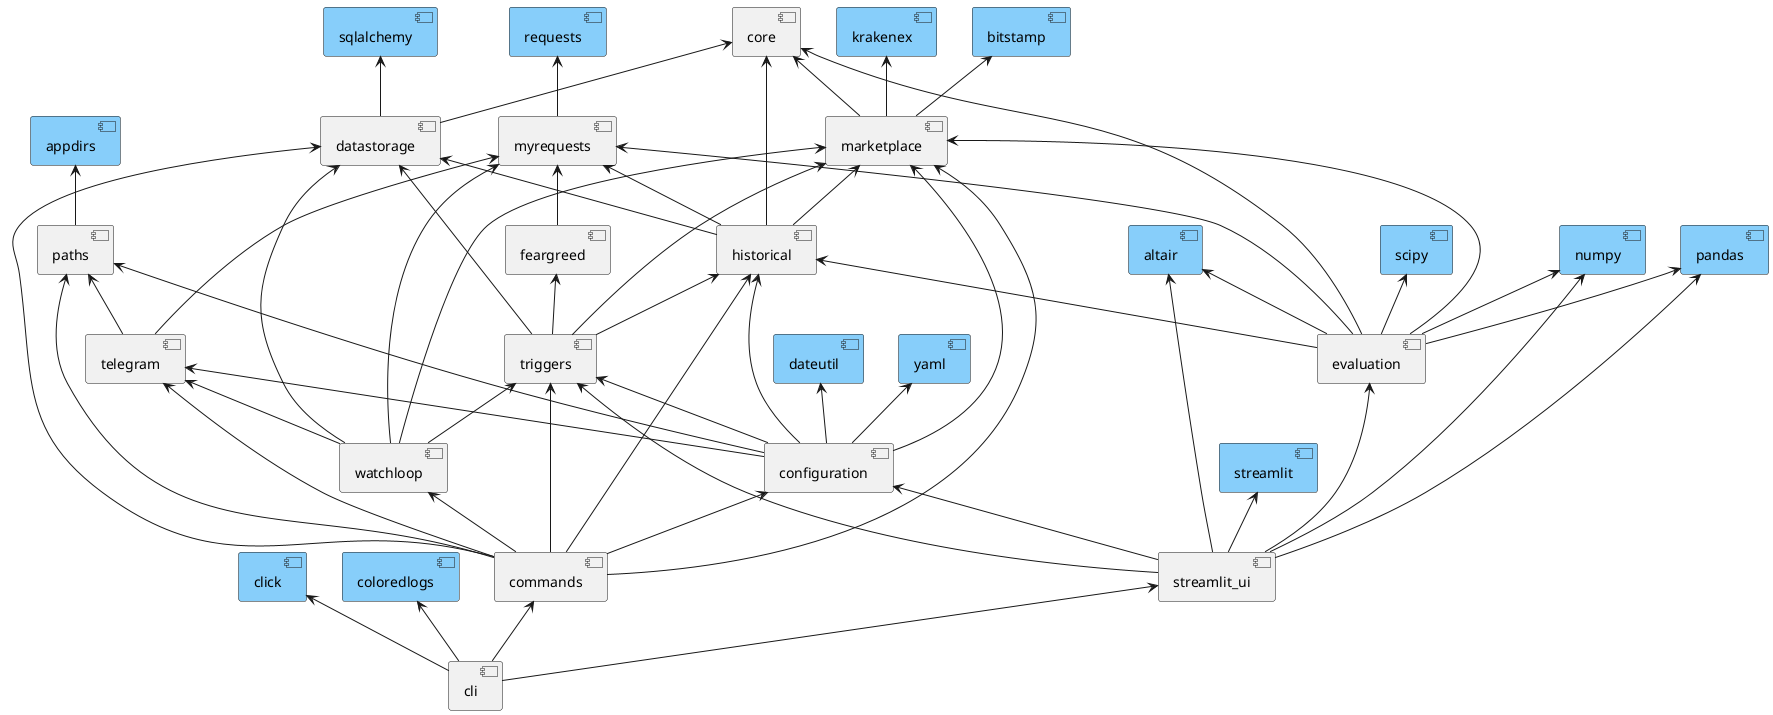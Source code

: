 @startuml

component altair #lightskyblue
component appdirs #lightskyblue
component bitstamp #lightskyblue
component click #lightskyblue
component coloredlogs #lightskyblue
component dateutil #lightskyblue
component krakenex #lightskyblue
component numpy #lightskyblue
component pandas #lightskyblue
component requests #lightskyblue
component scipy #lightskyblue
component sqlalchemy #lightskyblue
component streamlit #lightskyblue
component yaml #lightskyblue

component cli
component commands
component configuration
component core
component datastorage
component evaluation
component feargreed
component historical
component marketplace
component myrequests
component paths
component streamlit_ui
component telegram
component triggers
component watchloop

commands <-- cli
streamlit_ui <-- cli

click <-- cli
coloredlogs <-- cli

configuration <-- commands
datastorage <-- commands
historical <-- commands
marketplace <-- commands
paths <-- commands
telegram <-- commands
triggers <-- commands
watchloop <-- commands

historical <-- configuration
marketplace <-- configuration
paths <-- configuration
telegram <-- configuration
triggers <-- configuration

yaml <-- configuration
dateutil <-- configuration

core <-- datastorage

sqlalchemy <-- datastorage

core <-- evaluation
historical <-- evaluation
marketplace <-- evaluation
myrequests <-- evaluation

numpy <-- evaluation
pandas <-- evaluation
scipy <-- evaluation
altair <-- evaluation

myrequests <-- feargreed

core <-- historical
datastorage <-- historical
marketplace <-- historical
myrequests <-- historical

core <-- marketplace

bitstamp <-- marketplace
krakenex <-- marketplace

requests <-- myrequests

appdirs <-- paths

configuration <-- streamlit_ui
evaluation <-- streamlit_ui
triggers <-- streamlit_ui

altair <-- streamlit_ui
numpy <-- streamlit_ui
pandas <-- streamlit_ui
streamlit <-- streamlit_ui

myrequests <-- telegram
paths <-- telegram

datastorage <-- triggers
feargreed <-- triggers
historical <-- triggers
marketplace <-- triggers

datastorage <-- watchloop
marketplace <-- watchloop
myrequests <-- watchloop
telegram <-- watchloop
triggers <-- watchloop

@enduml
